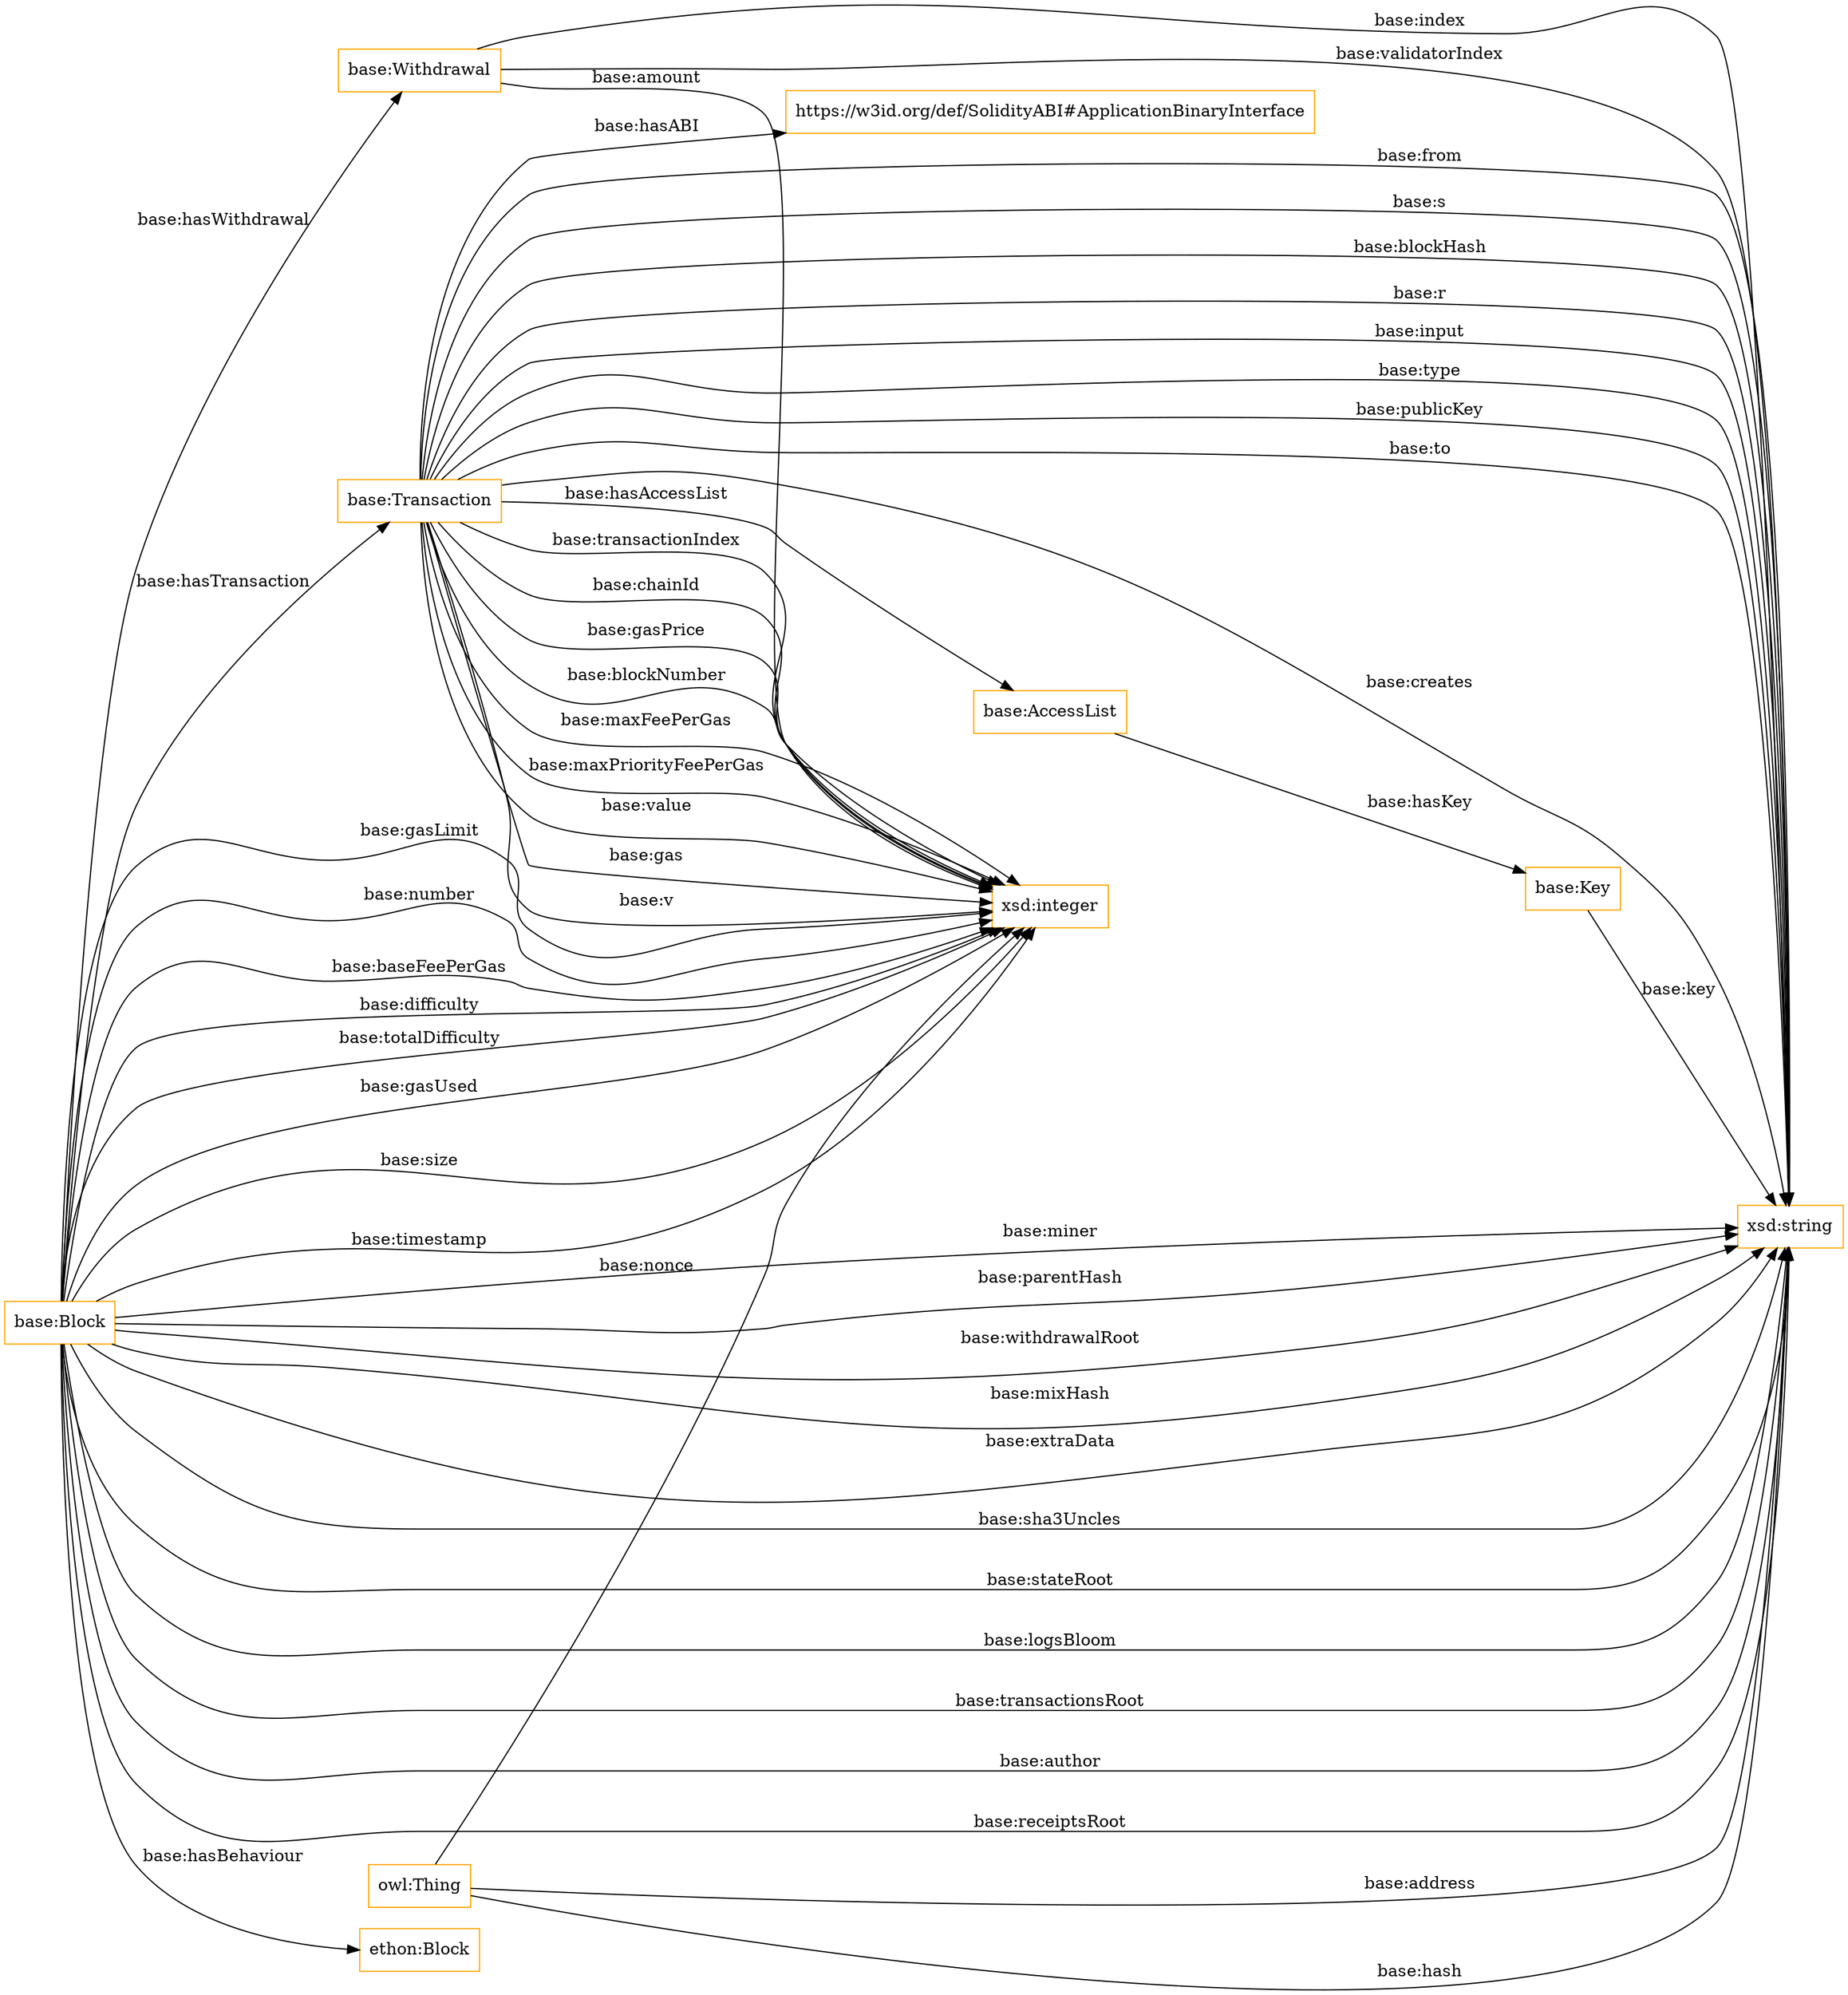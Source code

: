 digraph ar2dtool_diagram { 
rankdir=LR;
size="1501"
node [shape = rectangle, color="orange"]; "https://w3id.org/def/SolidityABI#ApplicationBinaryInterface" "base:Withdrawal" "base:Transaction" "base:Key" "base:Block" "base:AccessList" "ethon:Block" ; /*classes style*/
	"owl:Thing" -> "xsd:string" [ label = "base:hash" ];
	"base:Key" -> "xsd:string" [ label = "base:key" ];
	"base:Withdrawal" -> "xsd:string" [ label = "base:index" ];
	"base:Block" -> "xsd:string" [ label = "base:miner" ];
	"base:Block" -> "xsd:integer" [ label = "base:size" ];
	"base:Block" -> "xsd:string" [ label = "base:parentHash" ];
	"base:Block" -> "xsd:string" [ label = "base:withdrawalRoot" ];
	"base:Block" -> "xsd:integer" [ label = "base:timestamp" ];
	"base:Transaction" -> "xsd:integer" [ label = "base:value" ];
	"base:Block" -> "xsd:integer" [ label = "base:gasLimit" ];
	"base:Block" -> "xsd:string" [ label = "base:mixHash" ];
	"base:Transaction" -> "xsd:integer" [ label = "base:gas" ];
	"base:Transaction" -> "xsd:string" [ label = "base:from" ];
	"base:Block" -> "xsd:integer" [ label = "base:number" ];
	"base:Transaction" -> "xsd:string" [ label = "base:s" ];
	"owl:Thing" -> "xsd:string" [ label = "base:address" ];
	"base:Transaction" -> "xsd:integer" [ label = "base:v" ];
	"base:Block" -> "xsd:string" [ label = "base:extraData" ];
	"base:Transaction" -> "xsd:string" [ label = "base:blockHash" ];
	"owl:Thing" -> "xsd:integer" [ label = "base:nonce" ];
	"base:Transaction" -> "xsd:string" [ label = "base:r" ];
	"base:Block" -> "xsd:string" [ label = "base:sha3Uncles" ];
	"base:Withdrawal" -> "xsd:integer" [ label = "base:amount" ];
	"base:Block" -> "xsd:string" [ label = "base:stateRoot" ];
	"base:Block" -> "xsd:string" [ label = "base:logsBloom" ];
	"base:Block" -> "xsd:integer" [ label = "base:baseFeePerGas" ];
	"base:Transaction" -> "xsd:string" [ label = "base:input" ];
	"base:Block" -> "ethon:Block" [ label = "base:hasBehaviour" ];
	"base:Block" -> "xsd:string" [ label = "base:transactionsRoot" ];
	"base:Transaction" -> "xsd:integer" [ label = "base:transactionIndex" ];
	"base:Transaction" -> "xsd:integer" [ label = "base:chainId" ];
	"base:Transaction" -> "xsd:string" [ label = "base:type" ];
	"base:Block" -> "xsd:integer" [ label = "base:difficulty" ];
	"base:Transaction" -> "xsd:integer" [ label = "base:gasPrice" ];
	"base:Block" -> "xsd:string" [ label = "base:author" ];
	"base:Transaction" -> "xsd:string" [ label = "base:publicKey" ];
	"base:Transaction" -> "xsd:string" [ label = "base:to" ];
	"base:Transaction" -> "xsd:integer" [ label = "base:blockNumber" ];
	"base:Transaction" -> "https://w3id.org/def/SolidityABI#ApplicationBinaryInterface" [ label = "base:hasABI" ];
	"base:Block" -> "xsd:string" [ label = "base:receiptsRoot" ];
	"base:Block" -> "xsd:integer" [ label = "base:totalDifficulty" ];
	"base:Transaction" -> "xsd:string" [ label = "base:creates" ];
	"base:Transaction" -> "xsd:integer" [ label = "base:maxFeePerGas" ];
	"base:AccessList" -> "base:Key" [ label = "base:hasKey" ];
	"base:Transaction" -> "base:AccessList" [ label = "base:hasAccessList" ];
	"base:Block" -> "base:Withdrawal" [ label = "base:hasWithdrawal" ];
	"base:Transaction" -> "xsd:integer" [ label = "base:maxPriorityFeePerGas" ];
	"base:Withdrawal" -> "xsd:string" [ label = "base:validatorIndex" ];
	"base:Block" -> "base:Transaction" [ label = "base:hasTransaction" ];
	"base:Block" -> "xsd:integer" [ label = "base:gasUsed" ];

}
